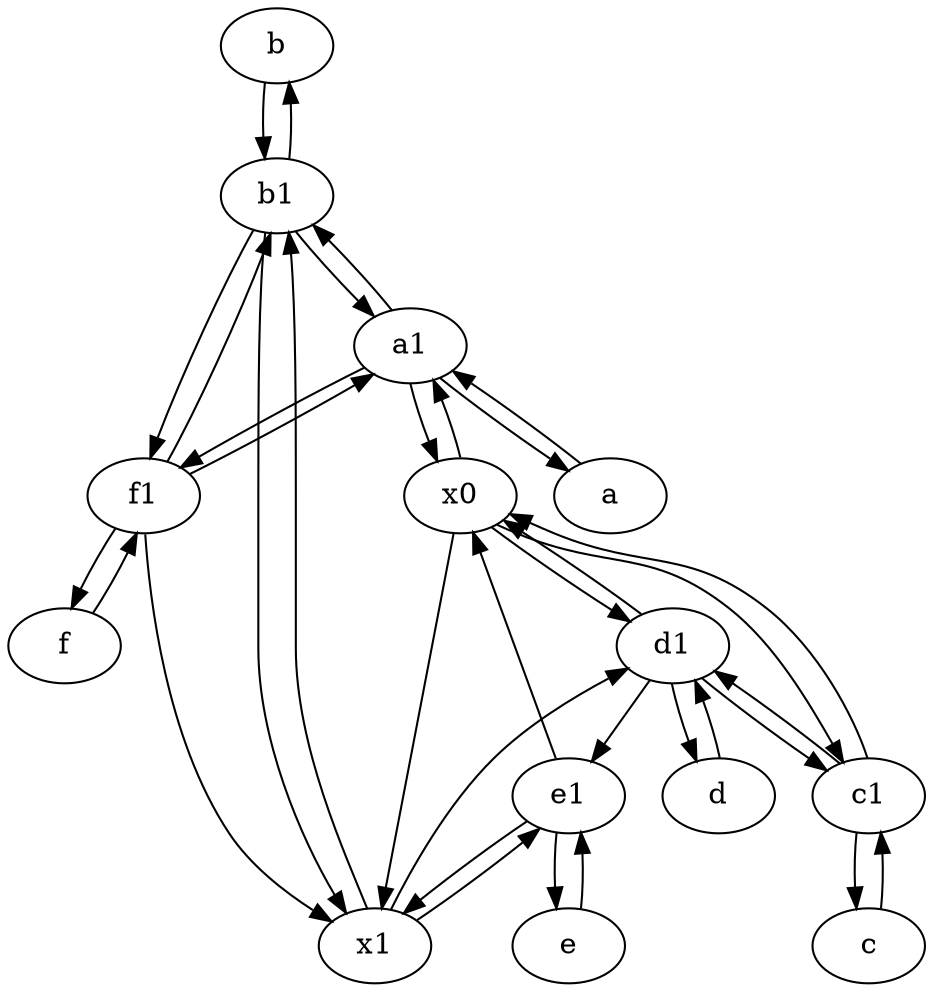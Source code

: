 digraph  {
	b [pos="50,20!"];
	c [pos="20,10!"];
	d [pos="20,30!"];
	d1 [pos="25,30!"];
	f [pos="15,45!"];
	b1 [pos="45,20!"];
	e [pos="30,50!"];
	f1;
	a [pos="40,10!"];
	x1;
	e1 [pos="25,45!"];
	a1 [pos="40,15!"];
	x0;
	c1 [pos="30,15!"];
	a -> a1;
	b1 -> b;
	b1 -> a1;
	b1 -> f1;
	e1 -> e;
	x0 -> a1;
	x0 -> c1;
	c1 -> x0;
	c -> c1;
	b1 -> x1;
	c1 -> c;
	x1 -> d1;
	a1 -> x0;
	f1 -> f;
	a1 -> a;
	x0 -> x1;
	d1 -> x0;
	d1 -> c1;
	f1 -> b1;
	d1 -> d;
	e -> e1;
	b -> b1;
	a1 -> b1;
	f1 -> x1;
	d1 -> e1;
	x1 -> e1;
	e1 -> x1;
	d -> d1;
	f1 -> a1;
	x0 -> d1;
	c1 -> d1;
	f -> f1;
	x1 -> b1;
	e1 -> x0;
	a1 -> f1;

	}